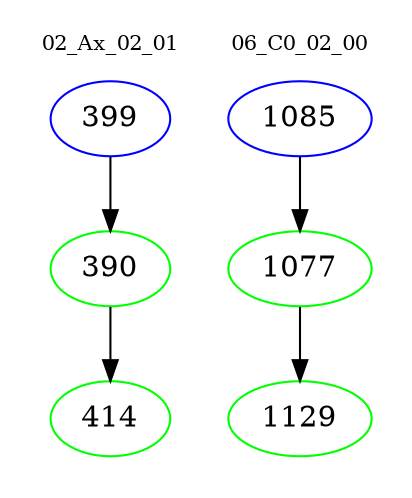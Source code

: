 digraph{
subgraph cluster_0 {
color = white
label = "02_Ax_02_01";
fontsize=10;
T0_399 [label="399", color="blue"]
T0_399 -> T0_390 [color="black"]
T0_390 [label="390", color="green"]
T0_390 -> T0_414 [color="black"]
T0_414 [label="414", color="green"]
}
subgraph cluster_1 {
color = white
label = "06_C0_02_00";
fontsize=10;
T1_1085 [label="1085", color="blue"]
T1_1085 -> T1_1077 [color="black"]
T1_1077 [label="1077", color="green"]
T1_1077 -> T1_1129 [color="black"]
T1_1129 [label="1129", color="green"]
}
}
